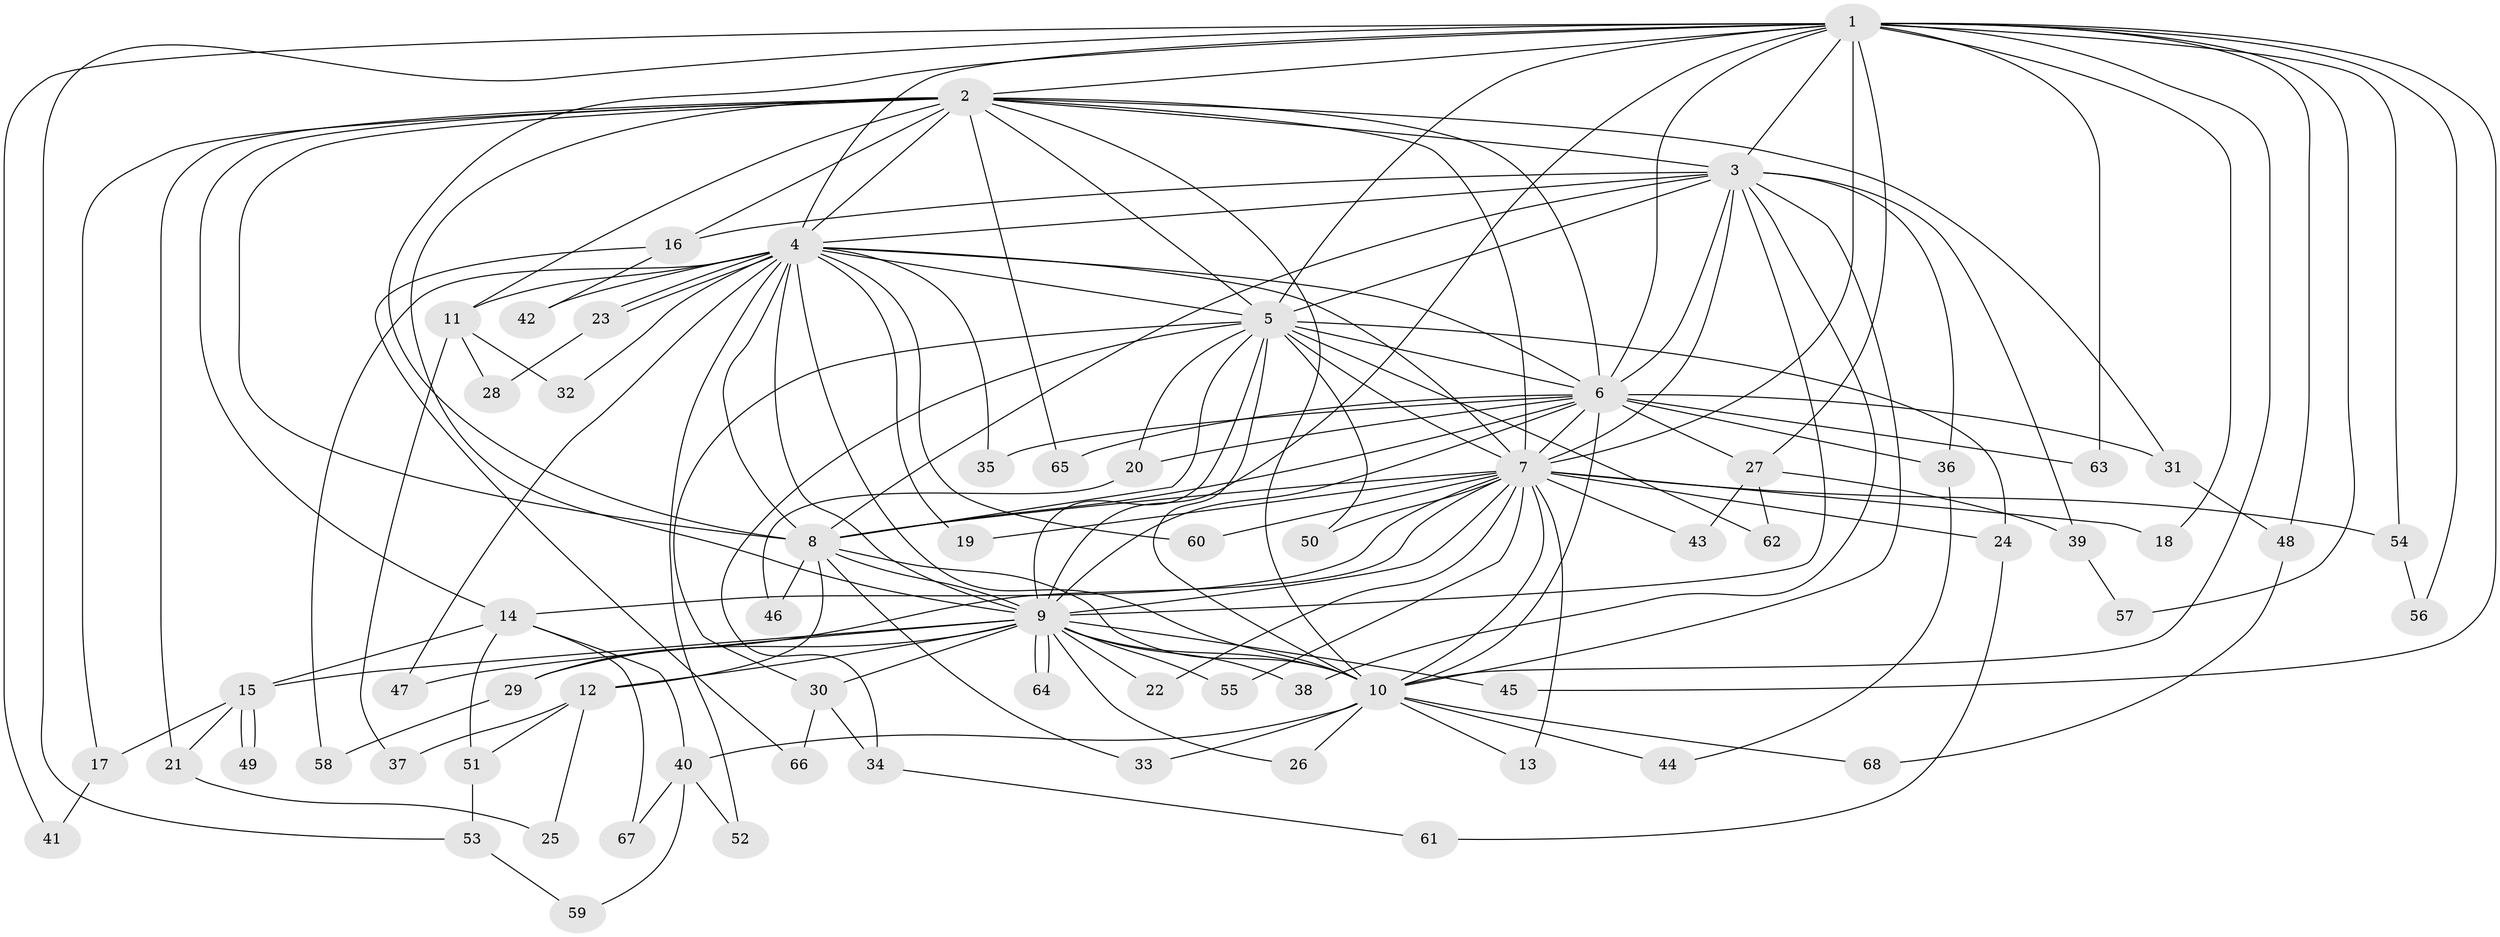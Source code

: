 // coarse degree distribution, {17: 0.019230769230769232, 16: 0.019230769230769232, 13: 0.038461538461538464, 24: 0.019230769230769232, 15: 0.019230769230769232, 11: 0.019230769230769232, 19: 0.019230769230769232, 14: 0.019230769230769232, 5: 0.057692307692307696, 2: 0.4807692307692308, 4: 0.07692307692307693, 3: 0.17307692307692307, 1: 0.038461538461538464}
// Generated by graph-tools (version 1.1) at 2025/23/03/03/25 07:23:45]
// undirected, 68 vertices, 161 edges
graph export_dot {
graph [start="1"]
  node [color=gray90,style=filled];
  1;
  2;
  3;
  4;
  5;
  6;
  7;
  8;
  9;
  10;
  11;
  12;
  13;
  14;
  15;
  16;
  17;
  18;
  19;
  20;
  21;
  22;
  23;
  24;
  25;
  26;
  27;
  28;
  29;
  30;
  31;
  32;
  33;
  34;
  35;
  36;
  37;
  38;
  39;
  40;
  41;
  42;
  43;
  44;
  45;
  46;
  47;
  48;
  49;
  50;
  51;
  52;
  53;
  54;
  55;
  56;
  57;
  58;
  59;
  60;
  61;
  62;
  63;
  64;
  65;
  66;
  67;
  68;
  1 -- 2;
  1 -- 3;
  1 -- 4;
  1 -- 5;
  1 -- 6;
  1 -- 7;
  1 -- 8;
  1 -- 9;
  1 -- 10;
  1 -- 18;
  1 -- 27;
  1 -- 41;
  1 -- 45;
  1 -- 48;
  1 -- 53;
  1 -- 54;
  1 -- 56;
  1 -- 57;
  1 -- 63;
  2 -- 3;
  2 -- 4;
  2 -- 5;
  2 -- 6;
  2 -- 7;
  2 -- 8;
  2 -- 9;
  2 -- 10;
  2 -- 11;
  2 -- 14;
  2 -- 16;
  2 -- 17;
  2 -- 21;
  2 -- 31;
  2 -- 65;
  3 -- 4;
  3 -- 5;
  3 -- 6;
  3 -- 7;
  3 -- 8;
  3 -- 9;
  3 -- 10;
  3 -- 16;
  3 -- 36;
  3 -- 38;
  3 -- 39;
  4 -- 5;
  4 -- 6;
  4 -- 7;
  4 -- 8;
  4 -- 9;
  4 -- 10;
  4 -- 11;
  4 -- 19;
  4 -- 23;
  4 -- 23;
  4 -- 32;
  4 -- 35;
  4 -- 42;
  4 -- 47;
  4 -- 52;
  4 -- 58;
  4 -- 60;
  5 -- 6;
  5 -- 7;
  5 -- 8;
  5 -- 9;
  5 -- 10;
  5 -- 20;
  5 -- 24;
  5 -- 30;
  5 -- 34;
  5 -- 50;
  5 -- 62;
  6 -- 7;
  6 -- 8;
  6 -- 9;
  6 -- 10;
  6 -- 20;
  6 -- 27;
  6 -- 31;
  6 -- 35;
  6 -- 36;
  6 -- 63;
  6 -- 65;
  7 -- 8;
  7 -- 9;
  7 -- 10;
  7 -- 13;
  7 -- 14;
  7 -- 18;
  7 -- 19;
  7 -- 22;
  7 -- 24;
  7 -- 29;
  7 -- 43;
  7 -- 50;
  7 -- 54;
  7 -- 55;
  7 -- 60;
  8 -- 9;
  8 -- 10;
  8 -- 12;
  8 -- 33;
  8 -- 46;
  9 -- 10;
  9 -- 12;
  9 -- 15;
  9 -- 22;
  9 -- 26;
  9 -- 29;
  9 -- 30;
  9 -- 38;
  9 -- 45;
  9 -- 47;
  9 -- 55;
  9 -- 64;
  9 -- 64;
  10 -- 13;
  10 -- 26;
  10 -- 33;
  10 -- 40;
  10 -- 44;
  10 -- 68;
  11 -- 28;
  11 -- 32;
  11 -- 37;
  12 -- 25;
  12 -- 37;
  12 -- 51;
  14 -- 15;
  14 -- 40;
  14 -- 51;
  14 -- 67;
  15 -- 17;
  15 -- 21;
  15 -- 49;
  15 -- 49;
  16 -- 42;
  16 -- 66;
  17 -- 41;
  20 -- 46;
  21 -- 25;
  23 -- 28;
  24 -- 61;
  27 -- 39;
  27 -- 43;
  27 -- 62;
  29 -- 58;
  30 -- 34;
  30 -- 66;
  31 -- 48;
  34 -- 61;
  36 -- 44;
  39 -- 57;
  40 -- 52;
  40 -- 59;
  40 -- 67;
  48 -- 68;
  51 -- 53;
  53 -- 59;
  54 -- 56;
}
